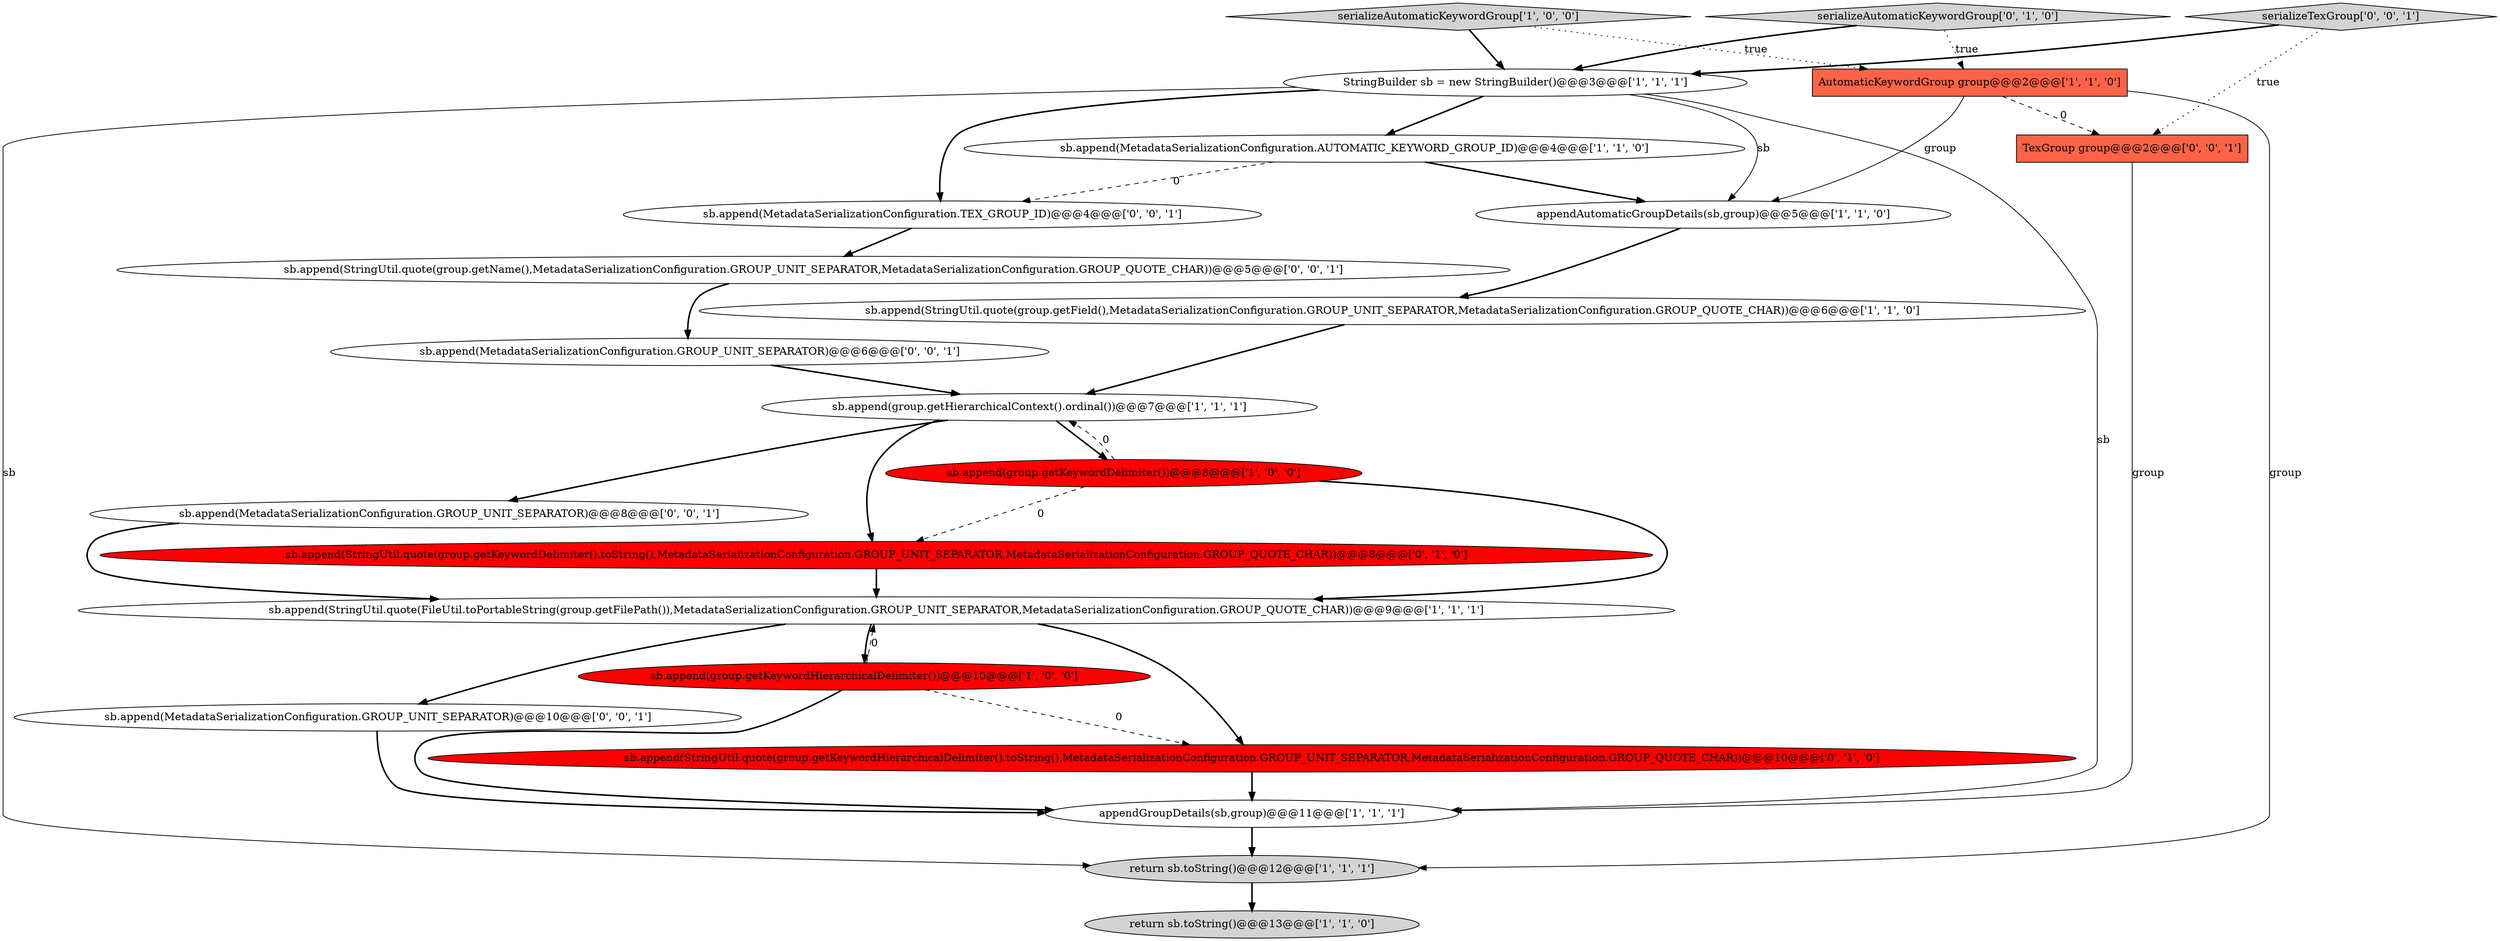 digraph {
20 [style = filled, label = "sb.append(StringUtil.quote(group.getName(),MetadataSerializationConfiguration.GROUP_UNIT_SEPARATOR,MetadataSerializationConfiguration.GROUP_QUOTE_CHAR))@@@5@@@['0', '0', '1']", fillcolor = white, shape = ellipse image = "AAA0AAABBB3BBB"];
11 [style = filled, label = "sb.append(group.getHierarchicalContext().ordinal())@@@7@@@['1', '1', '1']", fillcolor = white, shape = ellipse image = "AAA0AAABBB1BBB"];
19 [style = filled, label = "sb.append(MetadataSerializationConfiguration.GROUP_UNIT_SEPARATOR)@@@6@@@['0', '0', '1']", fillcolor = white, shape = ellipse image = "AAA0AAABBB3BBB"];
21 [style = filled, label = "sb.append(MetadataSerializationConfiguration.GROUP_UNIT_SEPARATOR)@@@10@@@['0', '0', '1']", fillcolor = white, shape = ellipse image = "AAA0AAABBB3BBB"];
14 [style = filled, label = "sb.append(StringUtil.quote(group.getKeywordHierarchicalDelimiter().toString(),MetadataSerializationConfiguration.GROUP_UNIT_SEPARATOR,MetadataSerializationConfiguration.GROUP_QUOTE_CHAR))@@@10@@@['0', '1', '0']", fillcolor = red, shape = ellipse image = "AAA1AAABBB2BBB"];
5 [style = filled, label = "sb.append(MetadataSerializationConfiguration.AUTOMATIC_KEYWORD_GROUP_ID)@@@4@@@['1', '1', '0']", fillcolor = white, shape = ellipse image = "AAA0AAABBB1BBB"];
6 [style = filled, label = "AutomaticKeywordGroup group@@@2@@@['1', '1', '0']", fillcolor = tomato, shape = box image = "AAA0AAABBB1BBB"];
16 [style = filled, label = "sb.append(MetadataSerializationConfiguration.GROUP_UNIT_SEPARATOR)@@@8@@@['0', '0', '1']", fillcolor = white, shape = ellipse image = "AAA0AAABBB3BBB"];
18 [style = filled, label = "TexGroup group@@@2@@@['0', '0', '1']", fillcolor = tomato, shape = box image = "AAA0AAABBB3BBB"];
7 [style = filled, label = "return sb.toString()@@@12@@@['1', '1', '1']", fillcolor = lightgray, shape = ellipse image = "AAA0AAABBB1BBB"];
0 [style = filled, label = "sb.append(group.getKeywordHierarchicalDelimiter())@@@10@@@['1', '0', '0']", fillcolor = red, shape = ellipse image = "AAA1AAABBB1BBB"];
3 [style = filled, label = "sb.append(StringUtil.quote(group.getField(),MetadataSerializationConfiguration.GROUP_UNIT_SEPARATOR,MetadataSerializationConfiguration.GROUP_QUOTE_CHAR))@@@6@@@['1', '1', '0']", fillcolor = white, shape = ellipse image = "AAA0AAABBB1BBB"];
15 [style = filled, label = "serializeAutomaticKeywordGroup['0', '1', '0']", fillcolor = lightgray, shape = diamond image = "AAA0AAABBB2BBB"];
17 [style = filled, label = "serializeTexGroup['0', '0', '1']", fillcolor = lightgray, shape = diamond image = "AAA0AAABBB3BBB"];
22 [style = filled, label = "sb.append(MetadataSerializationConfiguration.TEX_GROUP_ID)@@@4@@@['0', '0', '1']", fillcolor = white, shape = ellipse image = "AAA0AAABBB3BBB"];
8 [style = filled, label = "serializeAutomaticKeywordGroup['1', '0', '0']", fillcolor = lightgray, shape = diamond image = "AAA0AAABBB1BBB"];
12 [style = filled, label = "sb.append(StringUtil.quote(FileUtil.toPortableString(group.getFilePath()),MetadataSerializationConfiguration.GROUP_UNIT_SEPARATOR,MetadataSerializationConfiguration.GROUP_QUOTE_CHAR))@@@9@@@['1', '1', '1']", fillcolor = white, shape = ellipse image = "AAA0AAABBB1BBB"];
4 [style = filled, label = "appendGroupDetails(sb,group)@@@11@@@['1', '1', '1']", fillcolor = white, shape = ellipse image = "AAA0AAABBB1BBB"];
2 [style = filled, label = "appendAutomaticGroupDetails(sb,group)@@@5@@@['1', '1', '0']", fillcolor = white, shape = ellipse image = "AAA0AAABBB1BBB"];
13 [style = filled, label = "sb.append(StringUtil.quote(group.getKeywordDelimiter().toString(),MetadataSerializationConfiguration.GROUP_UNIT_SEPARATOR,MetadataSerializationConfiguration.GROUP_QUOTE_CHAR))@@@8@@@['0', '1', '0']", fillcolor = red, shape = ellipse image = "AAA1AAABBB2BBB"];
9 [style = filled, label = "return sb.toString()@@@13@@@['1', '1', '0']", fillcolor = lightgray, shape = ellipse image = "AAA0AAABBB1BBB"];
1 [style = filled, label = "sb.append(group.getKeywordDelimiter())@@@8@@@['1', '0', '0']", fillcolor = red, shape = ellipse image = "AAA1AAABBB1BBB"];
10 [style = filled, label = "StringBuilder sb = new StringBuilder()@@@3@@@['1', '1', '1']", fillcolor = white, shape = ellipse image = "AAA0AAABBB1BBB"];
10->22 [style = bold, label=""];
11->16 [style = bold, label=""];
17->10 [style = bold, label=""];
8->10 [style = bold, label=""];
15->10 [style = bold, label=""];
17->18 [style = dotted, label="true"];
11->1 [style = bold, label=""];
12->21 [style = bold, label=""];
2->3 [style = bold, label=""];
6->7 [style = solid, label="group"];
18->4 [style = solid, label="group"];
3->11 [style = bold, label=""];
19->11 [style = bold, label=""];
0->12 [style = dashed, label="0"];
12->0 [style = bold, label=""];
4->7 [style = bold, label=""];
6->18 [style = dashed, label="0"];
1->13 [style = dashed, label="0"];
7->9 [style = bold, label=""];
0->14 [style = dashed, label="0"];
10->4 [style = solid, label="sb"];
5->2 [style = bold, label=""];
10->2 [style = solid, label="sb"];
13->12 [style = bold, label=""];
10->5 [style = bold, label=""];
8->6 [style = dotted, label="true"];
22->20 [style = bold, label=""];
0->4 [style = bold, label=""];
1->11 [style = dashed, label="0"];
15->6 [style = dotted, label="true"];
11->13 [style = bold, label=""];
12->14 [style = bold, label=""];
1->12 [style = bold, label=""];
21->4 [style = bold, label=""];
20->19 [style = bold, label=""];
6->2 [style = solid, label="group"];
10->7 [style = solid, label="sb"];
16->12 [style = bold, label=""];
14->4 [style = bold, label=""];
5->22 [style = dashed, label="0"];
}
